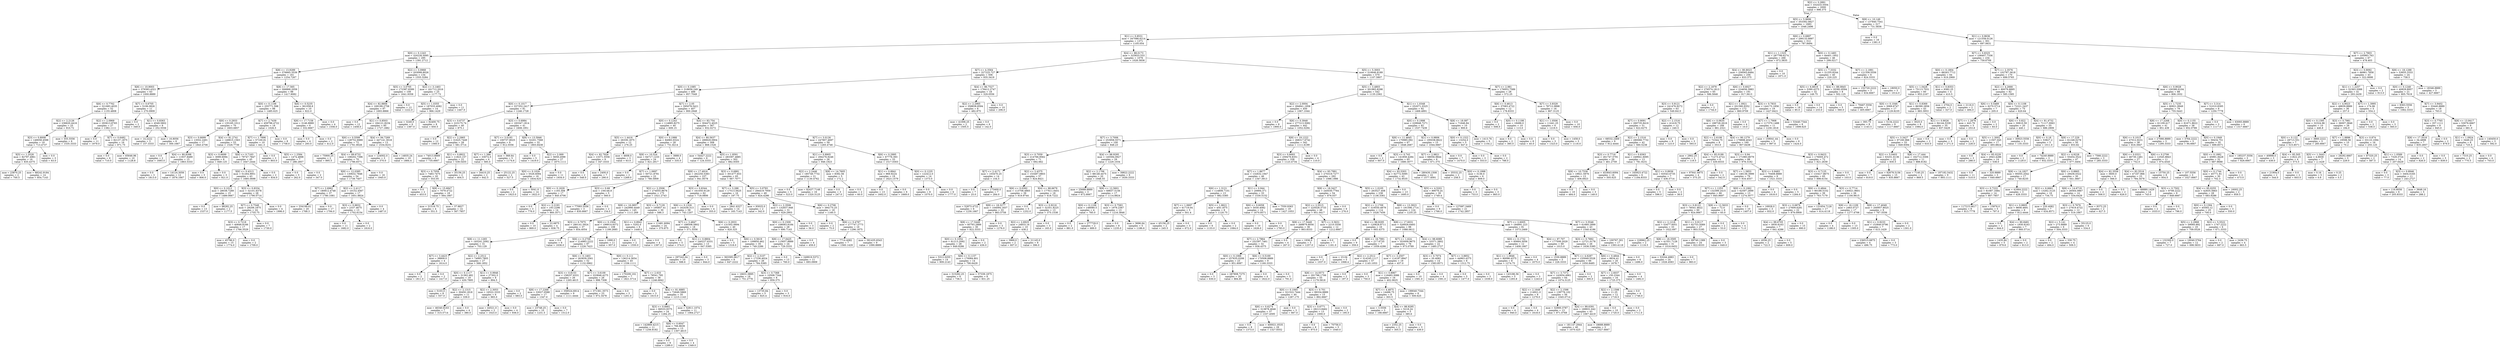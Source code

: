 digraph Tree {
node [shape=box] ;
0 [label="X[2] <= 3.2891\nmse = 332433.5504\nsamples = 2000\nvalue = 996.375"] ;
1 [label="X[5] <= 5.9696\nmse = 353392.0827\nsamples = 1683\nvalue = 1046.2496"] ;
0 -> 1 [labeldistance=2.5, labelangle=45, headlabel="True"] ;
2 [label="X[1] <= 0.8531\nmse = 347086.6214\nsamples = 1371\nvalue = 1105.054"] ;
1 -> 2 ;
3 [label="X[0] <= 0.1243\nmse = 320226.5095\nsamples = 295\nvalue = 1391.2712"] ;
2 -> 3 ;
4 [label="X[8] <= 13.9289\nmse = 376665.3539\nsamples = 161\nvalue = 1254.7267"] ;
3 -> 4 ;
5 [label="X[8] <= 10.9003\nmse = 379383.4321\nsamples = 63\nvalue = 1000.8889"] ;
4 -> 5 ;
6 [label="X[6] <= 0.7762\nmse = 321683.4035\nsamples = 52\nvalue = 1155.4808"] ;
5 -> 6 ;
7 [label="X[2] <= 2.2126\nmse = 236620.4416\nsamples = 25\nvalue = 910.72"] ;
6 -> 7 ;
8 [label="X[3] <= 0.8008\nmse = 149058.4598\nsamples = 19\nvalue = 713.4737"] ;
7 -> 8 ;
9 [label="X[5] <= 1.3528\nmse = 82797.4961\nsamples = 16\nvalue = 835.4375"] ;
8 -> 9 ;
10 [label="mse = 23870.25\nsamples = 2\nvalue = 700.5"] ;
9 -> 10 ;
11 [label="mse = 88242.9184\nsamples = 14\nvalue = 854.7143"] ;
9 -> 11 ;
12 [label="mse = 0.0\nsamples = 3\nvalue = 63.0"] ;
8 -> 12 ;
13 [label="mse = 555.5556\nsamples = 6\nvalue = 1535.3333"] ;
7 -> 13 ;
14 [label="X[2] <= 2.0969\nmse = 293613.8765\nsamples = 27\nvalue = 1382.1111"] ;
6 -> 14 ;
15 [label="mse = 0.0\nsamples = 11\nvalue = 1979.0"] ;
14 -> 15 ;
16 [label="X[7] <= 0.6482\nmse = 82137.1875\nsamples = 16\nvalue = 971.75"] ;
14 -> 16 ;
17 [label="mse = 0.0\nsamples = 6\nvalue = 710.0"] ;
16 -> 17 ;
18 [label="mse = 65646.96\nsamples = 10\nvalue = 1128.8"] ;
16 -> 18 ;
19 [label="X[7] <= 0.6705\nmse = 5106.0826\nsamples = 11\nvalue = 270.0909"] ;
5 -> 19 ;
20 [label="mse = 0.0\nsamples = 2\nvalue = 349.0"] ;
19 -> 20 ;
21 [label="X[1] <= 0.8363\nmse = 4549.5802\nsamples = 9\nvalue = 252.5556"] ;
19 -> 21 ;
22 [label="mse = 14.2222\nsamples = 3\nvalue = 157.3333"] ;
21 -> 22 ;
23 [label="mse = 16.8056\nsamples = 6\nvalue = 300.1667"] ;
21 -> 23 ;
24 [label="X[8] <= 17.565\nmse = 306868.2059\nsamples = 98\nvalue = 1417.9082"] ;
4 -> 24 ;
25 [label="X[0] <= 0.1106\nmse = 255771.598\nsamples = 88\nvalue = 1485.625"] ;
24 -> 25 ;
26 [label="X[6] <= 0.2933\nmse = 135165.1012\nsamples = 70\nvalue = 1603.6857"] ;
25 -> 26 ;
27 [label="X[3] <= 0.6699\nmse = 13552.2491\nsamples = 17\nvalue = 1843.4706"] ;
26 -> 27 ;
28 [label="mse = 0.0\nsamples = 2\nvalue = 1693.0"] ;
27 -> 28 ;
29 [label="X[4] <= 80.8398\nmse = 11937.8489\nsamples = 15\nvalue = 1863.5333"] ;
27 -> 29 ;
30 [label="mse = 0.0\nsamples = 3\nvalue = 1813.0"] ;
29 -> 30 ;
31 [label="mse = 14124.3056\nsamples = 12\nvalue = 1876.1667"] ;
29 -> 31 ;
32 [label="X[4] <= 81.2741\nmse = 149815.1563\nsamples = 53\nvalue = 1526.7736"] ;
26 -> 32 ;
33 [label="X[3] <= 0.6699\nmse = 3099.6094\nsamples = 8\nvalue = 849.125"] ;
32 -> 33 ;
34 [label="mse = 0.0\nsamples = 5\nvalue = 806.0"] ;
33 -> 34 ;
35 [label="mse = 0.0\nsamples = 3\nvalue = 921.0"] ;
33 -> 35 ;
36 [label="X[6] <= 0.7163\nmse = 79747.7847\nsamples = 45\nvalue = 1647.2444"] ;
32 -> 36 ;
37 [label="X[6] <= 0.4313\nmse = 51264.9951\nsamples = 43\nvalue = 1685.0698"] ;
36 -> 37 ;
38 [label="X[0] <= 0.1013\nmse = 28038.7289\nsamples = 15\nvalue = 1489.0667"] ;
37 -> 38 ;
39 [label="mse = 0.0\nsamples = 13\nvalue = 1537.0"] ;
38 -> 39 ;
40 [label="mse = 98282.25\nsamples = 2\nvalue = 1177.5"] ;
38 -> 40 ;
41 [label="X[3] <= 0.8334\nmse = 32101.6378\nsamples = 28\nvalue = 1790.0714"] ;
37 -> 41 ;
42 [label="X[7] <= 0.7548\nmse = 29206.1875\nsamples = 24\nvalue = 1755.75"] ;
41 -> 42 ;
43 [label="X[3] <= 0.7218\nmse = 40846.8166\nsamples = 17\nvalue = 1766.3529"] ;
42 -> 43 ;
44 [label="mse = 45796.0\nsamples = 15\nvalue = 1774.0"] ;
43 -> 44 ;
45 [label="mse = 0.0\nsamples = 2\nvalue = 1709.0"] ;
43 -> 45 ;
46 [label="mse = 0.0\nsamples = 7\nvalue = 1730.0"] ;
42 -> 46 ;
47 [label="mse = 0.0\nsamples = 4\nvalue = 1996.0"] ;
41 -> 47 ;
48 [label="mse = 0.0\nsamples = 2\nvalue = 834.0"] ;
36 -> 48 ;
49 [label="X[7] <= 2.7439\nmse = 459796.4722\nsamples = 18\nvalue = 1026.5"] ;
25 -> 49 ;
50 [label="X[7] <= 1.7896\nmse = 57100.81\nsamples = 10\nvalue = 441.3"] ;
49 -> 50 ;
51 [label="mse = 0.0\nsamples = 3\nvalue = 803.0"] ;
50 -> 51 ;
52 [label="X[5] <= 1.2584\nmse = 1474.4898\nsamples = 7\nvalue = 286.2857"] ;
50 -> 52 ;
53 [label="mse = 0.0\nsamples = 5\nvalue = 262.0"] ;
52 -> 53 ;
54 [label="mse = 0.0\nsamples = 2\nvalue = 347.0"] ;
52 -> 54 ;
55 [label="mse = 0.0\nsamples = 8\nvalue = 1758.0"] ;
49 -> 55 ;
56 [label="X[6] <= 0.5235\nmse = 361058.8\nsamples = 10\nvalue = 822.0"] ;
24 -> 56 ;
57 [label="X[8] <= 17.7158\nmse = 3146.8889\nsamples = 6\nvalue = 332.6667"] ;
56 -> 57 ;
58 [label="mse = 0.0\nsamples = 4\nvalue = 293.0"] ;
57 -> 58 ;
59 [label="mse = 0.0\nsamples = 2\nvalue = 412.0"] ;
57 -> 59 ;
60 [label="mse = 0.0\nsamples = 4\nvalue = 1556.0"] ;
56 -> 60 ;
61 [label="X[2] <= 3.0968\nmse = 203099.8026\nsamples = 134\nvalue = 1555.3284"] ;
3 -> 61 ;
62 [label="X[5] <= 3.0705\nmse = 172387.8399\nsamples = 109\nvalue = 1641.9358"] ;
61 -> 62 ;
63 [label="X[4] <= 82.8806\nmse = 169199.2758\nsamples = 97\nvalue = 1693.8866"] ;
62 -> 63 ;
64 [label="mse = 0.0\nsamples = 12\nvalue = 1458.0"] ;
63 -> 64 ;
65 [label="X[1] <= 0.8503\nmse = 184121.8234\nsamples = 85\nvalue = 1727.1882"] ;
63 -> 65 ;
66 [label="X[6] <= 0.5599\nmse = 128752.6989\nsamples = 72\nvalue = 1761.9028"] ;
65 -> 66 ;
67 [label="mse = 75900.25\nsamples = 2\nvalue = 895.5"] ;
66 -> 67 ;
68 [label="X[4] <= 89.6732\nmse = 108202.7396\nsamples = 70\nvalue = 1786.6571"] ;
66 -> 68 ;
69 [label="X[8] <= 12.0385\nmse = 130632.7846\nsamples = 54\nvalue = 1739.7407"] ;
68 -> 69 ;
70 [label="X[7] <= 2.6962\nmse = 180812.4748\nsamples = 37\nvalue = 1780.1081"] ;
69 -> 70 ;
71 [label="mse = 334199.61\nsamples = 20\nvalue = 1768.3"] ;
70 -> 71 ;
72 [label="mse = 0.0\nsamples = 17\nvalue = 1794.0"] ;
70 -> 72 ;
73 [label="X[2] <= 2.4117\nmse = 10152.4567\nsamples = 17\nvalue = 1651.8824"] ;
69 -> 73 ;
74 [label="X[3] <= 0.8832\nmse = 2337.4675\nsamples = 13\nvalue = 1702.6154"] ;
73 -> 74 ;
75 [label="mse = 0.0\nsamples = 11\nvalue = 1682.0"] ;
74 -> 75 ;
76 [label="mse = 0.0\nsamples = 2\nvalue = 1816.0"] ;
74 -> 76 ;
77 [label="mse = 0.0\nsamples = 4\nvalue = 1487.0"] ;
73 -> 77 ;
78 [label="mse = 0.0\nsamples = 16\nvalue = 1945.0"] ;
68 -> 78 ;
79 [label="X[4] <= 94.7269\nmse = 447141.3018\nsamples = 13\nvalue = 1534.9231"] ;
65 -> 79 ;
80 [label="mse = 124002.0\nsamples = 3\nvalue = 370.0"] ;
79 -> 80 ;
81 [label="mse = 14835.24\nsamples = 10\nvalue = 1884.4"] ;
79 -> 81 ;
82 [label="mse = 0.0\nsamples = 12\nvalue = 1222.0"] ;
62 -> 82 ;
83 [label="X[2] <= 3.1463\nmse = 161712.2016\nsamples = 25\nvalue = 1177.72"] ;
61 -> 83 ;
84 [label="X[5] <= 1.0355\nmse = 187033.4082\nsamples = 14\nvalue = 966.1429"] ;
83 -> 84 ;
85 [label="mse = 3249.0\nsamples = 6\nvalue = 1387.0"] ;
84 -> 85 ;
86 [label="mse = 92400.75\nsamples = 8\nvalue = 650.5"] ;
84 -> 86 ;
87 [label="mse = 0.0\nsamples = 11\nvalue = 1447.0"] ;
83 -> 87 ;
88 [label="X[4] <= 88.0173\nmse = 325833.533\nsamples = 1076\nvalue = 1026.5836"] ;
2 -> 88 ;
89 [label="X[7] <= 4.3564\nmse = 327225.727\nsamples = 506\nvalue = 935.3419"] ;
88 -> 89 ;
90 [label="X[0] <= 0.1085\nmse = 318656.249\nsamples = 488\nvalue = 957.7049"] ;
89 -> 90 ;
91 [label="X[0] <= 0.1017\nmse = 337352.2417\nsamples = 81\nvalue = 1246.1728"] ;
90 -> 91 ;
92 [label="X[3] <= 0.6737\nmse = 223175.74\nsamples = 40\nvalue = 875.1"] ;
91 -> 92 ;
93 [label="mse = 0.0\nsamples = 12\nvalue = 1560.0"] ;
92 -> 93 ;
94 [label="X[2] <= 2.2965\nmse = 31625.7449\nsamples = 28\nvalue = 581.5714"] ;
92 -> 94 ;
95 [label="mse = 74013.8889\nsamples = 6\nvalue = 735.6667"] ;
94 -> 95 ;
96 [label="X[1] <= 0.8922\nmse = 11823.157\nsamples = 22\nvalue = 539.5455"] ;
94 -> 96 ;
97 [label="X[3] <= 0.7059\nmse = 7483.7475\nsamples = 20\nvalue = 553.05"] ;
96 -> 97 ;
98 [label="mse = 0.0\nsamples = 2\nvalue = 453.0"] ;
97 -> 98 ;
99 [label="X[8] <= 15.6847\nmse = 7079.4722\nsamples = 18\nvalue = 564.1667"] ;
97 -> 99 ;
100 [label="mse = 31518.75\nsamples = 4\nvalue = 551.5"] ;
99 -> 100 ;
101 [label="mse = 37.8827\nsamples = 14\nvalue = 567.7857"] ;
99 -> 101 ;
102 [label="mse = 35156.25\nsamples = 2\nvalue = 404.5"] ;
96 -> 102 ;
103 [label="X[3] <= 0.6984\nmse = 183347.1814\nsamples = 41\nvalue = 1608.1951"] ;
91 -> 103 ;
104 [label="X[7] <= 3.0193\nmse = 100737.8025\nsamples = 9\nvalue = 912.5556"] ;
103 -> 104 ;
105 [label="X[7] <= 1.388\nmse = 33072.5\nsamples = 4\nvalue = 585.0"] ;
104 -> 105 ;
106 [label="mse = 34410.25\nsamples = 2\nvalue = 642.5"] ;
105 -> 106 ;
107 [label="mse = 25122.25\nsamples = 2\nvalue = 527.5"] ;
105 -> 107 ;
108 [label="mse = 368.64\nsamples = 5\nvalue = 1174.6"] ;
104 -> 108 ;
109 [label="X[8] <= 13.5946\nmse = 32201.7568\nsamples = 32\nvalue = 1803.8438"] ;
103 -> 109 ;
110 [label="mse = 0.0\nsamples = 5\nvalue = 1419.0"] ;
109 -> 110 ;
111 [label="X[2] <= 2.069\nmse = 5659.2099\nsamples = 27\nvalue = 1875.1111"] ;
109 -> 111 ;
112 [label="X[0] <= 0.1026\nmse = 5526.6094\nsamples = 16\nvalue = 1834.625"] ;
111 -> 112 ;
113 [label="mse = 0.0\nsamples = 2\nvalue = 1923.0"] ;
112 -> 113 ;
114 [label="mse = 5041.0\nsamples = 14\nvalue = 1822.0"] ;
112 -> 114 ;
115 [label="mse = 0.0\nsamples = 11\nvalue = 1934.0"] ;
111 -> 115 ;
116 [label="X[7] <= 2.05\nmse = 295078.5421\nsamples = 407\nvalue = 900.2948"] ;
90 -> 116 ;
117 [label="X[0] <= 0.1243\nmse = 114885.8275\nsamples = 40\nvalue = 609.15"] ;
116 -> 117 ;
118 [label="X[5] <= 1.4416\nmse = 26339.1875\nsamples = 12\nvalue = 276.25"] ;
117 -> 118 ;
119 [label="X[4] <= 82.7926\nmse = 13371.5556\nsamples = 9\nvalue = 347.3333"] ;
118 -> 119 ;
120 [label="mse = 0.0\nsamples = 2\nvalue = 548.0"] ;
119 -> 120 ;
121 [label="mse = 2400.0\nsamples = 7\nvalue = 290.0"] ;
119 -> 121 ;
122 [label="mse = 4608.0\nsamples = 3\nvalue = 63.0"] ;
118 -> 122 ;
123 [label="X[0] <= 0.1988\nmse = 84983.9324\nsamples = 28\nvalue = 751.8214"] ;
117 -> 123 ;
124 [label="X[8] <= 10.524\nmse = 64717.1233\nsamples = 24\nvalue = 821.2917"] ;
123 -> 124 ;
125 [label="mse = 0.0\nsamples = 2\nvalue = 1269.0"] ;
124 -> 125 ;
126 [label="X[7] <= 1.0697\nmse = 50721.8781\nsamples = 22\nvalue = 780.5909"] ;
124 -> 126 ;
127 [label="X[0] <= 0.1629\nmse = 1193.308\nsamples = 17\nvalue = 845.4706"] ;
126 -> 127 ;
128 [label="mse = 0.0\nsamples = 3\nvalue = 776.0"] ;
127 -> 128 ;
129 [label="X[2] <= 2.2193\nmse = 193.2296\nsamples = 14\nvalue = 860.3571"] ;
127 -> 129 ;
130 [label="mse = 0.0\nsamples = 10\nvalue = 869.0"] ;
129 -> 130 ;
131 [label="mse = 22.6875\nsamples = 4\nvalue = 838.75"] ;
129 -> 131 ;
132 [label="X[3] <= 0.68\nmse = 156146.8\nsamples = 5\nvalue = 560.0"] ;
126 -> 132 ;
133 [label="mse = 77093.5556\nsamples = 3\nvalue = 830.6667"] ;
132 -> 133 ;
134 [label="mse = 0.0\nsamples = 2\nvalue = 154.0"] ;
132 -> 134 ;
135 [label="mse = 3888.0\nsamples = 4\nvalue = 335.0"] ;
123 -> 135 ;
136 [label="X[4] <= 83.754\nmse = 304472.4025\nsamples = 367\nvalue = 932.0272"] ;
116 -> 136 ;
137 [label="X[4] <= 80.5637\nmse = 289929.0904\nsamples = 308\nvalue = 868.1526"] ;
136 -> 137 ;
138 [label="mse = 54427.2222\nsamples = 6\nvalue = 124.3333"] ;
137 -> 138 ;
139 [label="X[5] <= 1.9591\nmse = 283397.4885\nsamples = 302\nvalue = 882.9305"] ;
137 -> 139 ;
140 [label="X[8] <= 17.4916\nmse = 262250.5383\nsamples = 237\nvalue = 941.9578"] ;
139 -> 140 ;
141 [label="X[2] <= 2.3506\nmse = 274055.8676\nsamples = 175\nvalue = 1021.2743"] ;
140 -> 141 ;
142 [label="X[8] <= 16.0857\nmse = 242990.4449\nsamples = 145\nvalue = 1111.269"] ;
141 -> 142 ;
143 [label="X[3] <= 0.7975\nmse = 280141.5924\nsamples = 37\nvalue = 854.4054"] ;
142 -> 143 ;
144 [label="X[8] <= 11.1265\nmse = 193241.2092\nsamples = 31\nvalue = 703.129"] ;
143 -> 144 ;
145 [label="X[7] <= 3.4423\nmse = 38809.0\nsamples = 4\nvalue = 1614.0"] ;
144 -> 145 ;
146 [label="mse = 0.0\nsamples = 2\nvalue = 1811.0"] ;
145 -> 146 ;
147 [label="mse = 0.0\nsamples = 2\nvalue = 1417.0"] ;
145 -> 147 ;
148 [label="X[2] <= 2.2512\nmse = 74993.7805\nsamples = 27\nvalue = 568.1852"] ;
144 -> 148 ;
149 [label="X[0] <= 0.1117\nmse = 31362.482\nsamples = 19\nvalue = 430.7895"] ;
148 -> 149 ;
150 [label="mse = 5103.0\nsamples = 8\nvalue = 557.0"] ;
149 -> 150 ;
151 [label="X[2] <= 2.1315\nmse = 30450.1818\nsamples = 11\nvalue = 339.0"] ;
149 -> 151 ;
152 [label="mse = 46340.8163\nsamples = 7\nvalue = 315.5714"] ;
151 -> 152 ;
153 [label="mse = 0.0\nsamples = 4\nvalue = 380.0"] ;
151 -> 153 ;
154 [label="X[1] <= 0.9946\nmse = 27302.5\nsamples = 8\nvalue = 894.5"] ;
148 -> 154 ;
155 [label="X[2] <= 2.3053\nmse = 16522.3333\nsamples = 6\nvalue = 965.0"] ;
154 -> 155 ;
156 [label="mse = 44521.0\nsamples = 2\nvalue = 1023.0"] ;
155 -> 156 ;
157 [label="mse = 0.0\nsamples = 4\nvalue = 936.0"] ;
155 -> 157 ;
158 [label="mse = 0.0\nsamples = 2\nvalue = 683.0"] ;
154 -> 158 ;
159 [label="mse = 0.0\nsamples = 6\nvalue = 1636.0"] ;
143 -> 159 ;
160 [label="X[0] <= 0.1504\nmse = 199914.9372\nsamples = 108\nvalue = 1199.2685"] ;
142 -> 160 ;
161 [label="X[6] <= 0.2706\nmse = 214983.2222\nsamples = 97\nvalue = 1226.7423"] ;
160 -> 161 ;
162 [label="X[6] <= 0.1463\nmse = 263839.3561\nsamples = 52\nvalue = 1132.0962"] ;
161 -> 162 ;
163 [label="X[3] <= 0.8153\nmse = 158257.6331\nsamples = 26\nvalue = 1265.4615"] ;
162 -> 163 ;
164 [label="X[8] <= 17.2268\nmse = 33027.0588\nsamples = 17\nvalue = 1347.0"] ;
163 -> 164 ;
165 [label="mse = 23748.25\nsamples = 10\nvalue = 1231.5"] ;
164 -> 165 ;
166 [label="mse = 0.0\nsamples = 7\nvalue = 1512.0"] ;
164 -> 166 ;
167 [label="mse = 358524.6914\nsamples = 9\nvalue = 1111.4444"] ;
163 -> 167 ;
168 [label="X[7] <= 3.6109\nmse = 333848.4275\nsamples = 26\nvalue = 998.7308"] ;
162 -> 168 ;
169 [label="mse = 371361.3573\nsamples = 23\nvalue = 972.3478"] ;
168 -> 169 ;
170 [label="mse = 0.0\nsamples = 3\nvalue = 1201.0"] ;
168 -> 170 ;
171 [label="X[0] <= 0.111\nmse = 136214.3654\nsamples = 45\nvalue = 1336.1111"] ;
161 -> 171 ;
172 [label="mse = 170209.102\nsamples = 7\nvalue = 1821.5714"] ;
171 -> 172 ;
173 [label="X[7] <= 2.633\nmse = 78541.795\nsamples = 38\nvalue = 1246.6842"] ;
171 -> 173 ;
174 [label="mse = 0.0\nsamples = 3\nvalue = 1615.0"] ;
173 -> 174 ;
175 [label="X[4] <= 81.6885\nmse = 72649.5869\nsamples = 35\nvalue = 1215.1143"] ;
173 -> 175 ;
176 [label="X[3] <= 0.6661\nmse = 66533.9375\nsamples = 24\nvalue = 1284.25"] ;
175 -> 176 ;
177 [label="mse = 142869.4215\nsamples = 11\nvalue = 1256.8182"] ;
176 -> 177 ;
178 [label="X[6] <= 0.6047\nmse = 766.8639\nsamples = 13\nvalue = 1307.4615"] ;
176 -> 178 ;
179 [label="mse = 0.0\nsamples = 9\nvalue = 1289.0"] ;
178 -> 179 ;
180 [label="mse = 0.0\nsamples = 4\nvalue = 1349.0"] ;
178 -> 180 ;
181 [label="mse = 52811.1074\nsamples = 11\nvalue = 1064.2727"] ;
175 -> 181 ;
182 [label="mse = 1690.0\nsamples = 11\nvalue = 957.0"] ;
160 -> 182 ;
183 [label="X[3] <= 0.7129\nmse = 195857.41\nsamples = 30\nvalue = 586.3"] ;
141 -> 183 ;
184 [label="X[1] <= 0.8941\nmse = 5202.0\nsamples = 6\nvalue = 1448.0"] ;
183 -> 184 ;
185 [label="mse = 0.0\nsamples = 2\nvalue = 1550.0"] ;
184 -> 185 ;
186 [label="mse = 0.0\nsamples = 4\nvalue = 1397.0"] ;
184 -> 186 ;
187 [label="mse = 11481.6094\nsamples = 24\nvalue = 370.875"] ;
183 -> 187 ;
188 [label="X[3] <= 0.8344\nmse = 161050.9129\nsamples = 62\nvalue = 718.0806"] ;
140 -> 188 ;
189 [label="X[6] <= 0.1326\nmse = 162439.313\nsamples = 58\nvalue = 743.1207"] ;
188 -> 189 ;
190 [label="X[7] <= 3.4847\nmse = 188508.5802\nsamples = 18\nvalue = 571.5556"] ;
189 -> 190 ;
191 [label="mse = 0.0\nsamples = 5\nvalue = 374.0"] ;
190 -> 191 ;
192 [label="X[1] <= 0.8804\nmse = 240227.6331\nsamples = 13\nvalue = 647.5385"] ;
190 -> 192 ;
193 [label="mse = 297243.04\nsamples = 10\nvalue = 588.6"] ;
192 -> 193 ;
194 [label="mse = 0.0\nsamples = 3\nvalue = 844.0"] ;
192 -> 194 ;
195 [label="X[6] <= 0.2933\nmse = 131502.0694\nsamples = 40\nvalue = 820.325"] ;
189 -> 195 ;
196 [label="mse = 0.0\nsamples = 5\nvalue = 1318.0"] ;
195 -> 196 ;
197 [label="X[6] <= 0.5619\nmse = 109850.462\nsamples = 35\nvalue = 749.2286"] ;
195 -> 197 ;
198 [label="mse = 363395.0617\nsamples = 9\nvalue = 647.2222"] ;
197 -> 198 ;
199 [label="X[2] <= 2.3107\nmse = 17236.4024\nsamples = 26\nvalue = 784.5385"] ;
197 -> 199 ;
200 [label="mse = 16631.0895\nsamples = 18\nvalue = 751.2778"] ;
199 -> 200 ;
201 [label="X[3] <= 0.7368\nmse = 10508.7344\nsamples = 8\nvalue = 859.375"] ;
199 -> 201 ;
202 [label="mse = 13735.84\nsamples = 5\nvalue = 825.4"] ;
201 -> 202 ;
203 [label="mse = 0.0\nsamples = 3\nvalue = 916.0"] ;
201 -> 203 ;
204 [label="mse = 0.0\nsamples = 4\nvalue = 355.0"] ;
188 -> 204 ;
205 [label="X[3] <= 0.6881\nmse = 301477.653\nsamples = 65\nvalue = 667.7077"] ;
139 -> 205 ;
206 [label="X[7] <= 3.288\nmse = 17513.5625\nsamples = 16\nvalue = 187.75"] ;
205 -> 206 ;
207 [label="mse = 2841.6327\nsamples = 14\nvalue = 165.7143"] ;
206 -> 207 ;
208 [label="mse = 93025.0\nsamples = 2\nvalue = 342.0"] ;
206 -> 208 ;
209 [label="X[5] <= 3.0793\nmse = 294419.7959\nsamples = 49\nvalue = 824.4286"] ;
205 -> 209 ;
210 [label="X[2] <= 2.3506\nmse = 132837.948\nsamples = 31\nvalue = 629.2903"] ;
209 -> 210 ;
211 [label="X[0] <= 0.1509\nmse = 108083.9184\nsamples = 28\nvalue = 690.7143"] ;
210 -> 211 ;
212 [label="X[8] <= 17.6425\nmse = 115657.8889\nsamples = 24\nvalue = 729.3333"] ;
211 -> 212 ;
213 [label="mse = 0.0\nsamples = 13\nvalue = 760.0"] ;
212 -> 213 ;
214 [label="mse = 249919.5372\nsamples = 11\nvalue = 693.0909"] ;
212 -> 214 ;
215 [label="mse = 0.0\nsamples = 4\nvalue = 459.0"] ;
211 -> 215 ;
216 [label="mse = 0.0\nsamples = 3\nvalue = 56.0"] ;
210 -> 216 ;
217 [label="X[6] <= 0.2706\nmse = 394175.25\nsamples = 18\nvalue = 1160.5"] ;
209 -> 217 ;
218 [label="mse = 0.0\nsamples = 2\nvalue = 75.0"] ;
217 -> 218 ;
219 [label="X[6] <= 0.4787\nmse = 277747.2773\nsamples = 16\nvalue = 1296.1875"] ;
217 -> 219 ;
220 [label="mse = 7714.4082\nsamples = 7\nvalue = 1560.1429"] ;
219 -> 220 ;
221 [label="mse = 391435.6543\nsamples = 9\nvalue = 1090.8889"] ;
219 -> 221 ;
222 [label="X[7] <= 3.0126\nmse = 247907.4697\nsamples = 59\nvalue = 1265.4746"] ;
136 -> 222 ;
223 [label="X[1] <= 0.8905\nmse = 294276.9246\nsamples = 26\nvalue = 946.1923"] ;
222 -> 223 ;
224 [label="X[2] <= 2.2446\nmse = 185749.7732\nsamples = 21\nvalue = 1130.4762"] ;
223 -> 224 ;
225 [label="mse = 0.0\nsamples = 5\nvalue = 523.0"] ;
224 -> 225 ;
226 [label="mse = 92437.7148\nsamples = 16\nvalue = 1320.3125"] ;
224 -> 226 ;
227 [label="X[8] <= 14.7605\nmse = 8392.56\nsamples = 5\nvalue = 172.2"] ;
223 -> 227 ;
228 [label="mse = 0.0\nsamples = 3\nvalue = 247.0"] ;
227 -> 228 ;
229 [label="mse = 0.0\nsamples = 2\nvalue = 60.0"] ;
227 -> 229 ;
230 [label="X[6] <= 0.2995\nmse = 67776.393\nsamples = 33\nvalue = 1517.0303"] ;
222 -> 230 ;
231 [label="X[1] <= 0.8941\nmse = 969.9224\nsamples = 19\nvalue = 1623.1579"] ;
230 -> 231 ;
232 [label="mse = 0.0\nsamples = 13\nvalue = 1602.0"] ;
231 -> 232 ;
233 [label="mse = 0.0\nsamples = 6\nvalue = 1669.0"] ;
231 -> 233 ;
234 [label="X[0] <= 0.1235\nmse = 122412.0\nsamples = 14\nvalue = 1373.0"] ;
230 -> 234 ;
235 [label="mse = 0.0\nsamples = 8\nvalue = 1070.0"] ;
234 -> 235 ;
236 [label="mse = 0.0\nsamples = 6\nvalue = 1777.0"] ;
234 -> 236 ;
237 [label="X[4] <= 86.7527\nmse = 178412.2747\nsamples = 18\nvalue = 329.0556"] ;
89 -> 237 ;
238 [label="X[2] <= 2.2965\nmse = 358838.8594\nsamples = 8\nvalue = 482.875"] ;
237 -> 238 ;
239 [label="mse = 41006.25\nsamples = 2\nvalue = 1505.5"] ;
238 -> 239 ;
240 [label="mse = 0.0\nsamples = 6\nvalue = 142.0"] ;
238 -> 240 ;
241 [label="mse = 0.0\nsamples = 10\nvalue = 206.0"] ;
237 -> 241 ;
242 [label="X[5] <= 5.3003\nmse = 310646.8189\nsamples = 570\nvalue = 1107.5807"] ;
88 -> 242 ;
243 [label="X[5] <= 3.4803\nmse = 301983.8298\nsamples = 542\nvalue = 1135.2362"] ;
242 -> 243 ;
244 [label="X[2] <= 2.0004\nmse = 284841.1958\nsamples = 450\nvalue = 1067.1044"] ;
243 -> 244 ;
245 [label="mse = 0.0\nsamples = 8\nvalue = 1900.0"] ;
244 -> 245 ;
246 [label="X[6] <= 0.3948\nmse = 277213.5082\nsamples = 442\nvalue = 1052.0294"] ;
244 -> 246 ;
247 [label="X[7] <= 3.7006\nmse = 253958.5571\nsamples = 100\nvalue = 848.23"] ;
246 -> 247 ;
248 [label="X[3] <= 0.7059\nmse = 214766.9562\nsamples = 71\nvalue = 692.662"] ;
247 -> 248 ;
249 [label="X[7] <= 2.4171\nmse = 103470.25\nsamples = 14\nvalue = 154.5"] ;
248 -> 249 ;
250 [label="mse = 0.0\nsamples = 7\nvalue = 25.0"] ;
249 -> 250 ;
251 [label="mse = 173400.0\nsamples = 7\nvalue = 284.0"] ;
249 -> 251 ;
252 [label="X[2] <= 2.4375\nmse = 153497.0803\nsamples = 57\nvalue = 824.8421"] ;
248 -> 252 ;
253 [label="X[6] <= 0.0392\nmse = 113708.4865\nsamples = 39\nvalue = 919.9744"] ;
252 -> 253 ;
254 [label="mse = 52873.4722\nsamples = 6\nvalue = 1230.1667"] ;
253 -> 254 ;
255 [label="X[8] <= 18.3277\nmse = 104094.1837\nsamples = 33\nvalue = 863.5758"] ;
253 -> 255 ;
256 [label="X[8] <= 17.5449\nmse = 95793.2889\nsamples = 30\nvalue = 822.3333"] ;
255 -> 256 ;
257 [label="X[0] <= 0.1054\nmse = 91213.2092\nsamples = 28\nvalue = 849.9286"] ;
256 -> 257 ;
258 [label="mse = 5312.0255\nsamples = 14\nvalue = 909.2143"] ;
257 -> 258 ;
259 [label="X[6] <= 0.1157\nmse = 170084.801\nsamples = 14\nvalue = 790.6429"] ;
257 -> 259 ;
260 [label="mse = 315282.25\nsamples = 6\nvalue = 736.5"] ;
259 -> 260 ;
261 [label="mse = 57339.1875\nsamples = 8\nvalue = 831.25"] ;
259 -> 261 ;
262 [label="mse = 0.0\nsamples = 2\nvalue = 436.0"] ;
256 -> 262 ;
263 [label="mse = 0.0\nsamples = 3\nvalue = 1276.0"] ;
255 -> 263 ;
264 [label="X[4] <= 88.6679\nmse = 177611.6451\nsamples = 18\nvalue = 618.7222"] ;
252 -> 264 ;
265 [label="mse = 0.0\nsamples = 5\nvalue = 1252.0"] ;
264 -> 265 ;
266 [label="X[3] <= 0.9216\nmse = 32351.8225\nsamples = 13\nvalue = 375.1538"] ;
264 -> 266 ;
267 [label="X[2] <= 2.6925\nmse = 24833.16\nsamples = 10\nvalue = 438.2"] ;
266 -> 267 ;
268 [label="mse = 3969.0\nsamples = 2\nvalue = 607.0"] ;
267 -> 268 ;
269 [label="mse = 21145.0\nsamples = 8\nvalue = 396.0"] ;
267 -> 269 ;
270 [label="mse = 0.0\nsamples = 3\nvalue = 165.0"] ;
266 -> 270 ;
271 [label="X[4] <= 98.9295\nmse = 145594.0927\nsamples = 29\nvalue = 1229.1034"] ;
247 -> 271 ;
272 [label="X[2] <= 2.1706\nmse = 88148.4475\nsamples = 20\nvalue = 1048.55"] ;
271 -> 272 ;
273 [label="mse = 25688.8889\nsamples = 3\nvalue = 672.6667"] ;
272 -> 273 ;
274 [label="X[8] <= 12.5601\nmse = 69837.5156\nsamples = 17\nvalue = 1114.8824"] ;
272 -> 274 ;
275 [label="X[0] <= 0.1106\nmse = 148080.5\nsamples = 4\nvalue = 785.0"] ;
274 -> 275 ;
276 [label="mse = 0.0\nsamples = 2\nvalue = 881.0"] ;
275 -> 276 ;
277 [label="mse = 277729.0\nsamples = 2\nvalue = 689.0"] ;
275 -> 277 ;
278 [label="X[3] <= 0.7583\nmse = 1976.2367\nsamples = 13\nvalue = 1216.3846"] ;
274 -> 278 ;
279 [label="mse = 0.0\nsamples = 8\nvalue = 1235.0"] ;
278 -> 279 ;
280 [label="mse = 3696.64\nsamples = 5\nvalue = 1186.6"] ;
278 -> 280 ;
281 [label="mse = 39822.2222\nsamples = 9\nvalue = 1630.3333"] ;
271 -> 281 ;
282 [label="X[8] <= 19.1222\nmse = 268317.6742\nsamples = 342\nvalue = 1111.6199"] ;
246 -> 282 ;
283 [label="X[3] <= 0.6693\nmse = 259479.8351\nsamples = 338\nvalue = 1123.4734"] ;
282 -> 283 ;
284 [label="X[7] <= 1.8677\nmse = 132632.1947\nsamples = 46\nvalue = 1347.3913"] ;
283 -> 284 ;
285 [label="X[6] <= 1.3121\nmse = 114806.7101\nsamples = 13\nvalue = 882.5385"] ;
284 -> 285 ;
286 [label="X[7] <= 1.0697\nmse = 61719.04\nsamples = 5\nvalue = 501.4"] ;
285 -> 286 ;
287 [label="mse = 45156.25\nsamples = 2\nvalue = 245.5"] ;
286 -> 287 ;
288 [label="mse = 0.0\nsamples = 3\nvalue = 672.0"] ;
286 -> 288 ;
289 [label="X[5] <= 1.8621\nmse = 450.1875\nsamples = 8\nvalue = 1120.75"] ;
285 -> 289 ;
290 [label="mse = 0.0\nsamples = 6\nvalue = 1133.0"] ;
289 -> 290 ;
291 [label="mse = 0.0\nsamples = 2\nvalue = 1084.0"] ;
289 -> 291 ;
292 [label="X[1] <= 0.944\nmse = 20994.371\nsamples = 33\nvalue = 1530.5152"] ;
284 -> 292 ;
293 [label="X[6] <= 0.6058\nmse = 5030.4082\nsamples = 14\nvalue = 1670.8571"] ;
292 -> 293 ;
294 [label="mse = 0.0\nsamples = 10\nvalue = 1626.0"] ;
293 -> 294 ;
295 [label="mse = 0.0\nsamples = 4\nvalue = 1783.0"] ;
293 -> 295 ;
296 [label="mse = 7550.9363\nsamples = 19\nvalue = 1427.1053"] ;
292 -> 296 ;
297 [label="X[4] <= 93.7991\nmse = 270319.7277\nsamples = 292\nvalue = 1088.1986"] ;
283 -> 297 ;
298 [label="X[8] <= 18.3427\nmse = 245030.7764\nsamples = 54\nvalue = 876.037"] ;
297 -> 298 ;
299 [label="X[2] <= 2.5515\nmse = 225028.3733\nsamples = 48\nvalue = 951.0417"] ;
298 -> 299 ;
300 [label="X[8] <= 17.5449\nmse = 268879.8056\nsamples = 36\nvalue = 863.8333"] ;
299 -> 300 ;
301 [label="X[7] <= 2.7864\nmse = 252397.7461\nsamples = 32\nvalue = 938.4375"] ;
300 -> 301 ;
302 [label="X[0] <= 0.1066\nmse = 257635.0208\nsamples = 23\nvalue = 851.6087"] ;
301 -> 302 ;
303 [label="mse = 0.0\nsamples = 3\nvalue = 630.0"] ;
302 -> 303 ;
304 [label="mse = 287808.7275\nsamples = 20\nvalue = 884.85"] ;
302 -> 304 ;
305 [label="X[6] <= 0.5169\nmse = 170508.8889\nsamples = 9\nvalue = 1160.3333"] ;
301 -> 305 ;
306 [label="mse = 0.0\nsamples = 4\nvalue = 1622.0"] ;
305 -> 306 ;
307 [label="mse = 0.0\nsamples = 5\nvalue = 791.0"] ;
305 -> 307 ;
308 [label="mse = 0.0\nsamples = 4\nvalue = 267.0"] ;
300 -> 308 ;
309 [label="X[7] <= 0.5631\nmse = 2210.5556\nsamples = 12\nvalue = 1212.6667"] ;
299 -> 309 ;
310 [label="mse = 1936.0\nsamples = 5\nvalue = 1257.0"] ;
309 -> 310 ;
311 [label="mse = 0.0\nsamples = 7\nvalue = 1181.0"] ;
309 -> 311 ;
312 [label="mse = 0.0\nsamples = 6\nvalue = 276.0"] ;
298 -> 312 ;
313 [label="X[5] <= 1.0105\nmse = 263527.408\nsamples = 238\nvalue = 1136.3361"] ;
297 -> 313 ;
314 [label="X[2] <= 2.1709\nmse = 319550.4879\nsamples = 114\nvalue = 1028.7456"] ;
313 -> 314 ;
315 [label="X[4] <= 98.9295\nmse = 120828.8711\nsamples = 16\nvalue = 665.4375"] ;
314 -> 315 ;
316 [label="mse = 0.0\nsamples = 9\nvalue = 359.0"] ;
315 -> 316 ;
317 [label="X[8] <= 16.7991\nmse = 217.6735\nsamples = 7\nvalue = 1059.4286"] ;
315 -> 317 ;
318 [label="mse = 0.0\nsamples = 2\nvalue = 1037.0"] ;
317 -> 318 ;
319 [label="mse = 23.04\nsamples = 5\nvalue = 1068.4"] ;
317 -> 319 ;
320 [label="X[8] <= 17.6031\nmse = 326926.6493\nsamples = 98\nvalue = 1088.0612"] ;
314 -> 320 ;
321 [label="X[7] <= 1.624\nmse = 353009.9675\nsamples = 76\nvalue = 973.0789"] ;
320 -> 321 ;
322 [label="X[2] <= 2.2512\nmse = 314245.1117\nsamples = 57\nvalue = 1145.1053"] ;
321 -> 322 ;
323 [label="X[8] <= 14.0573\nmse = 291796.1706\nsamples = 55\nvalue = 1179.5818"] ;
322 -> 323 ;
324 [label="X[0] <= 0.1065\nmse = 321522.7444\nsamples = 40\nvalue = 1287.175"] ;
323 -> 324 ;
325 [label="X[6] <= 0.6274\nmse = 313878.4646\nsamples = 37\nvalue = 1337.4595"] ;
324 -> 325 ;
326 [label="mse = 0.0\nsamples = 8\nvalue = 1373.0"] ;
325 -> 326 ;
327 [label="mse = 400021.0535\nsamples = 29\nvalue = 1327.6552"] ;
325 -> 327 ;
328 [label="mse = 0.0\nsamples = 3\nvalue = 667.0"] ;
324 -> 328 ;
329 [label="X[3] <= 0.701\nmse = 99334.8889\nsamples = 15\nvalue = 892.6667"] ;
323 -> 329 ;
330 [label="X[3] <= 0.6771\nmse = 28213.8462\nsamples = 13\nvalue = 1000.0"] ;
329 -> 330 ;
331 [label="mse = 0.0\nsamples = 8\nvalue = 975.0"] ;
330 -> 331 ;
332 [label="mse = 70756.0\nsamples = 5\nvalue = 1040.0"] ;
330 -> 332 ;
333 [label="mse = 0.0\nsamples = 2\nvalue = 195.0"] ;
329 -> 333 ;
334 [label="mse = 0.0\nsamples = 2\nvalue = 197.0"] ;
322 -> 334 ;
335 [label="X[7] <= 3.2507\nmse = 114187.8947\nsamples = 19\nvalue = 457.0"] ;
321 -> 335 ;
336 [label="mse = 0.0\nsamples = 3\nvalue = 750.0"] ;
335 -> 336 ;
337 [label="X[1] <= 0.8967\nmse = 116483.3086\nsamples = 16\nvalue = 402.0625"] ;
335 -> 337 ;
338 [label="X[7] <= 4.4875\nmse = 14496.75\nsamples = 8\nvalue = 303.5"] ;
337 -> 338 ;
339 [label="mse = 3.5556\nsamples = 3\nvalue = 166.6667"] ;
338 -> 339 ;
340 [label="X[4] <= 98.9295\nmse = 5218.24\nsamples = 5\nvalue = 385.6"] ;
338 -> 340 ;
341 [label="mse = 2352.25\nsamples = 2\nvalue = 305.5"] ;
340 -> 341 ;
342 [label="mse = 0.0\nsamples = 3\nvalue = 439.0"] ;
340 -> 342 ;
343 [label="mse = 199040.7344\nsamples = 8\nvalue = 500.625"] ;
337 -> 343 ;
344 [label="X[4] <= 98.6089\nmse = 33371.3802\nsamples = 22\nvalue = 1485.2727"] ;
320 -> 344 ;
345 [label="X[3] <= 0.7074\nmse = 20.4082\nsamples = 14\nvalue = 1583.8571"] ;
344 -> 345 ;
346 [label="mse = 0.0\nsamples = 10\nvalue = 1581.0"] ;
345 -> 346 ;
347 [label="mse = 0.0\nsamples = 4\nvalue = 1591.0"] ;
345 -> 347 ;
348 [label="X[7] <= 3.8852\nmse = 44963.4375\nsamples = 8\nvalue = 1312.75"] ;
344 -> 348 ;
349 [label="mse = 0.0\nsamples = 5\nvalue = 1477.0"] ;
348 -> 349 ;
350 [label="mse = 0.0\nsamples = 3\nvalue = 1039.0"] ;
348 -> 350 ;
351 [label="X[8] <= 13.3923\nmse = 191596.1714\nsamples = 124\nvalue = 1235.25"] ;
313 -> 351 ;
352 [label="X[7] <= 2.6005\nmse = 184891.223\nsamples = 81\nvalue = 1073.2469"] ;
351 -> 352 ;
353 [label="X[0] <= 0.1732\nmse = 95664.3056\nsamples = 12\nvalue = 1408.1667"] ;
352 -> 353 ;
354 [label="X[1] <= 1.0846\nmse = 90096.4375\nsamples = 8\nvalue = 1274.75"] ;
353 -> 354 ;
355 [label="mse = 143186.56\nsamples = 5\nvalue = 1293.8"] ;
354 -> 355 ;
356 [label="mse = 0.0\nsamples = 3\nvalue = 1243.0"] ;
354 -> 356 ;
357 [label="mse = 0.0\nsamples = 4\nvalue = 1675.0"] ;
353 -> 357 ;
358 [label="X[4] <= 97.707\nmse = 177508.2029\nsamples = 69\nvalue = 1015.0"] ;
352 -> 358 ;
359 [label="mse = 1530.8889\nsamples = 3\nvalue = 226.3333"] ;
358 -> 359 ;
360 [label="X[7] <= 4.6287\nmse = 155949.5528\nsamples = 66\nvalue = 1050.8485"] ;
358 -> 360 ;
361 [label="X[7] <= 3.7372\nmse = 142654.4961\nsamples = 64\nvalue = 1074.3125"] ;
360 -> 361 ;
362 [label="X[2] <= 2.1649\nmse = 114921.0\nsamples = 8\nvalue = 1279.0"] ;
361 -> 362 ;
363 [label="mse = 0.0\nsamples = 4\nvalue = 940.0"] ;
362 -> 363 ;
364 [label="mse = 0.0\nsamples = 4\nvalue = 1618.0"] ;
362 -> 364 ;
365 [label="X[2] <= 2.1598\nmse = 139776.102\nsamples = 56\nvalue = 1045.0714"] ;
361 -> 365 ;
366 [label="mse = 32900.3787\nsamples = 13\nvalue = 971.0769"] ;
365 -> 366 ;
367 [label="X[4] <= 99.6391\nmse = 169931.642\nsamples = 43\nvalue = 1067.4419"] ;
365 -> 367 ;
368 [label="mse = 181147.2944\nsamples = 40\nvalue = 1070.425"] ;
367 -> 368 ;
369 [label="mse = 18688.8889\nsamples = 3\nvalue = 1027.6667"] ;
367 -> 369 ;
370 [label="mse = 0.0\nsamples = 2\nvalue = 300.0"] ;
360 -> 370 ;
371 [label="X[7] <= 3.5546\nmse = 61660.2899\nsamples = 43\nvalue = 1540.4186"] ;
351 -> 371 ;
372 [label="X[3] <= 0.7892\nmse = 12721.0178\nsamples = 26\nvalue = 1636.5385"] ;
371 -> 372 ;
373 [label="X[6] <= 0.4844\nmse = 8834.41\nsamples = 20\nvalue = 1678.7"] ;
372 -> 373 ;
374 [label="X[7] <= 2.6037\nmse = 150.2344\nsamples = 16\nvalue = 1725.375"] ;
373 -> 374 ;
375 [label="X[2] <= 2.1598\nmse = 11.25\nsamples = 12\nvalue = 1718.5"] ;
374 -> 375 ;
376 [label="mse = 0.0\nsamples = 10\nvalue = 1720.0"] ;
375 -> 376 ;
377 [label="mse = 0.0\nsamples = 2\nvalue = 1711.0"] ;
375 -> 377 ;
378 [label="mse = 0.0\nsamples = 4\nvalue = 1746.0"] ;
374 -> 378 ;
379 [label="mse = 0.0\nsamples = 4\nvalue = 1492.0"] ;
373 -> 379 ;
380 [label="mse = 0.0\nsamples = 6\nvalue = 1496.0"] ;
372 -> 380 ;
381 [label="mse = 100767.301\nsamples = 17\nvalue = 1393.4118"] ;
371 -> 381 ;
382 [label="mse = 0.0\nsamples = 4\nvalue = 110.0"] ;
282 -> 382 ;
383 [label="X[1] <= 1.0348\nmse = 252071.0325\nsamples = 92\nvalue = 1468.4891"] ;
243 -> 383 ;
384 [label="X[0] <= 0.1998\nmse = 229948.7271\nsamples = 82\nvalue = 1537.7439"] ;
383 -> 384 ;
385 [label="X[8] <= 11.4845\nmse = 170985.092\nsamples = 67\nvalue = 1648.2687"] ;
384 -> 385 ;
386 [label="mse = 0.0\nsamples = 2\nvalue = 607.0"] ;
385 -> 386 ;
387 [label="X[3] <= 0.743\nmse = 141858.4284\nsamples = 65\nvalue = 1680.3077"] ;
385 -> 387 ;
388 [label="X[4] <= 93.5303\nmse = 62772.5095\nsamples = 43\nvalue = 1732.9535"] ;
387 -> 388 ;
389 [label="mse = 0.0\nsamples = 13\nvalue = 1695.0"] ;
388 -> 389 ;
390 [label="X[5] <= 4.5201\nmse = 89079.24\nsamples = 30\nvalue = 1749.4"] ;
388 -> 390 ;
391 [label="mse = 0.0\nsamples = 9\nvalue = 1766.0"] ;
390 -> 391 ;
392 [label="mse = 127087.3469\nsamples = 21\nvalue = 1742.2857"] ;
390 -> 392 ;
393 [label="mse = 280430.1508\nsamples = 22\nvalue = 1577.4091"] ;
387 -> 393 ;
394 [label="X[1] <= 0.9806\nmse = 195038.8622\nsamples = 15\nvalue = 1044.0667"] ;
384 -> 394 ;
395 [label="X[7] <= 2.9821\nmse = 68056.9844\nsamples = 8\nvalue = 671.375"] ;
394 -> 395 ;
396 [label="mse = 35532.25\nsamples = 2\nvalue = 258.5"] ;
395 -> 396 ;
397 [label="X[0] <= 0.1998\nmse = 3136.0\nsamples = 6\nvalue = 809.0"] ;
395 -> 397 ;
398 [label="mse = 0.0\nsamples = 3\nvalue = 753.0"] ;
397 -> 398 ;
399 [label="mse = 0.0\nsamples = 3\nvalue = 865.0"] ;
397 -> 399 ;
400 [label="mse = 0.0\nsamples = 7\nvalue = 1470.0"] ;
394 -> 400 ;
401 [label="X[8] <= 18.087\nmse = 71646.84\nsamples = 10\nvalue = 900.6"] ;
383 -> 401 ;
402 [label="X[0] <= 0.1322\nmse = 13254.0\nsamples = 5\nvalue = 647.0"] ;
401 -> 402 ;
403 [label="mse = 0.0\nsamples = 3\nvalue = 553.0"] ;
402 -> 403 ;
404 [label="mse = 0.0\nsamples = 2\nvalue = 788.0"] ;
402 -> 404 ;
405 [label="mse = 1413.76\nsamples = 5\nvalue = 1154.2"] ;
401 -> 405 ;
406 [label="X[7] <= 2.981\nmse = 176953.7589\nsamples = 28\nvalue = 572.25"] ;
242 -> 406 ;
407 [label="X[6] <= 0.4613\nmse = 37083.4722\nsamples = 12\nvalue = 178.8333"] ;
406 -> 407 ;
408 [label="mse = 0.0\nsamples = 2\nvalue = 508.0"] ;
407 -> 408 ;
409 [label="X[0] <= 0.1198\nmse = 18496.0\nsamples = 10\nvalue = 113.0"] ;
407 -> 409 ;
410 [label="mse = 0.0\nsamples = 2\nvalue = 385.0"] ;
409 -> 410 ;
411 [label="mse = 0.0\nsamples = 8\nvalue = 45.0"] ;
409 -> 411 ;
412 [label="X[7] <= 3.9329\nmse = 78712.0898\nsamples = 16\nvalue = 867.3125"] ;
406 -> 412 ;
413 [label="X[1] <= 1.0506\nmse = 11441.25\nsamples = 6\nvalue = 1219.5"] ;
412 -> 413 ;
414 [label="mse = 0.0\nsamples = 3\nvalue = 1323.0"] ;
413 -> 414 ;
415 [label="mse = 1458.0\nsamples = 3\nvalue = 1116.0"] ;
413 -> 415 ;
416 [label="mse = 0.0\nsamples = 10\nvalue = 656.0"] ;
412 -> 416 ;
417 [label="X[6] <= 0.6897\nmse = 299133.9997\nsamples = 312\nvalue = 787.8494"] ;
1 -> 417 ;
418 [label="X[1] <= 1.1325\nmse = 287799.6274\nsamples = 266\nvalue = 872.3835"] ;
417 -> 418 ;
419 [label="X[4] <= 80.8023\nmse = 258565.6484\nsamples = 256\nvalue = 833.375"] ;
418 -> 419 ;
420 [label="X[2] <= 2.1879\nmse = 276574.1813\nsamples = 65\nvalue = 586.5846"] ;
419 -> 420 ;
421 [label="X[3] <= 0.9121\nmse = 241476.9272\nsamples = 63\nvalue = 549.8413"] ;
420 -> 421 ;
422 [label="X[7] <= 0.9091\nmse = 260735.8416\nsamples = 51\nvalue = 622.6275"] ;
421 -> 422 ;
423 [label="mse = 68532.2469\nsamples = 9\nvalue = 912.4444"] ;
422 -> 423 ;
424 [label="X[2] <= 2.1516\nmse = 280066.7732\nsamples = 42\nvalue = 560.5238"] ;
422 -> 424 ;
425 [label="X[3] <= 0.7716\nmse = 261747.5791\nsamples = 29\nvalue = 461.2759"] ;
424 -> 425 ;
426 [label="X[8] <= 10.7536\nmse = 19921.5976\nsamples = 13\nvalue = 406.6923"] ;
425 -> 426 ;
427 [label="mse = 0.0\nsamples = 10\nvalue = 484.0"] ;
426 -> 427 ;
428 [label="mse = 0.0\nsamples = 3\nvalue = 149.0"] ;
426 -> 428 ;
429 [label="mse = 453843.6094\nsamples = 16\nvalue = 505.625"] ;
425 -> 429 ;
430 [label="X[1] <= 0.8363\nmse = 249941.6095\nsamples = 13\nvalue = 781.9231"] ;
424 -> 430 ;
431 [label="mse = 165923.4722\nsamples = 6\nvalue = 1184.8333"] ;
430 -> 431 ;
432 [label="X[1] <= 0.8936\nmse = 63543.6735\nsamples = 7\nvalue = 436.5714"] ;
430 -> 432 ;
433 [label="mse = 0.0\nsamples = 5\nvalue = 596.0"] ;
432 -> 433 ;
434 [label="mse = 0.0\nsamples = 2\nvalue = 38.0"] ;
432 -> 434 ;
435 [label="X[2] <= 2.1516\nmse = 41418.75\nsamples = 12\nvalue = 240.5"] ;
421 -> 435 ;
436 [label="mse = 0.0\nsamples = 9\nvalue = 123.0"] ;
435 -> 436 ;
437 [label="mse = 0.0\nsamples = 3\nvalue = 593.0"] ;
435 -> 437 ;
438 [label="mse = 0.0\nsamples = 2\nvalue = 1744.0"] ;
420 -> 438 ;
439 [label="X[6] <= 0.6027\nmse = 224656.3983\nsamples = 191\nvalue = 917.3613"] ;
419 -> 439 ;
440 [label="X[1] <= 1.0921\nmse = 201580.9352\nsamples = 172\nvalue = 860.9709"] ;
439 -> 440 ;
441 [label="X[6] <= 0.0635\nmse = 188728.2616\nsamples = 168\nvalue = 881.2321"] ;
440 -> 441 ;
442 [label="X[2] <= 2.6106\nmse = 72344.75\nsamples = 8\nvalue = 353.0"] ;
441 -> 442 ;
443 [label="mse = 2862.25\nsamples = 2\nvalue = 119.5"] ;
442 -> 443 ;
444 [label="X[4] <= 95.0199\nmse = 71273.4722\nsamples = 6\nvalue = 430.8333"] ;
442 -> 444 ;
445 [label="mse = 97641.6875\nsamples = 4\nvalue = 375.25"] ;
444 -> 445 ;
446 [label="mse = 0.0\nsamples = 2\nvalue = 542.0"] ;
444 -> 446 ;
447 [label="X[4] <= 90.1279\nmse = 179898.4043\nsamples = 160\nvalue = 907.6438"] ;
441 -> 447 ;
448 [label="X[3] <= 0.94\nmse = 171983.8079\nsamples = 88\nvalue = 978.3182"] ;
447 -> 448 ;
449 [label="X[7] <= 1.5853\nmse = 146136.3999\nsamples = 79\nvalue = 916.4557"] ;
448 -> 449 ;
450 [label="X[7] <= 1.1253\nmse = 132399.2415\nsamples = 66\nvalue = 845.9697"] ;
449 -> 450 ;
451 [label="X[3] <= 0.8123\nmse = 78541.4622\nsamples = 60\nvalue = 924.0667"] ;
450 -> 451 ;
452 [label="X[2] <= 2.1218\nmse = 53477.6051\nsamples = 33\nvalue = 1022.697"] ;
451 -> 452 ;
453 [label="mse = 228962.25\nsamples = 2\nvalue = 1116.5"] ;
452 -> 453 ;
454 [label="X[8] <= 18.3595\nmse = 41551.7128\nsamples = 31\nvalue = 1016.6452"] ;
452 -> 454 ;
455 [label="mse = 53244.4983\nsamples = 24\nvalue = 1026.4583"] ;
454 -> 455 ;
456 [label="mse = 0.0\nsamples = 7\nvalue = 983.0"] ;
454 -> 456 ;
457 [label="X[1] <= 0.9117\nmse = 82753.5089\nsamples = 27\nvalue = 803.5185"] ;
451 -> 457 ;
458 [label="mse = 89740.1389\nsamples = 24\nvalue = 822.8333"] ;
457 -> 458 ;
459 [label="mse = 0.0\nsamples = 3\nvalue = 649.0"] ;
457 -> 459 ;
460 [label="X[8] <= 12.5633\nmse = 72.0\nsamples = 6\nvalue = 65.0"] ;
450 -> 460 ;
461 [label="mse = 0.0\nsamples = 2\nvalue = 53.0"] ;
460 -> 461 ;
462 [label="mse = 0.0\nsamples = 4\nvalue = 71.0"] ;
460 -> 462 ;
463 [label="X[0] <= 0.1062\nmse = 62597.2899\nsamples = 13\nvalue = 1274.3077"] ;
449 -> 463 ;
464 [label="mse = 0.0\nsamples = 10\nvalue = 1407.0"] ;
463 -> 464 ;
465 [label="mse = 16928.0\nsamples = 3\nvalue = 832.0"] ;
463 -> 465 ;
466 [label="X[3] <= 0.9483\nmse = 70408.8889\nsamples = 9\nvalue = 1521.3333"] ;
448 -> 466 ;
467 [label="mse = 0.0\nsamples = 4\nvalue = 1818.0"] ;
466 -> 467 ;
468 [label="mse = 0.0\nsamples = 5\nvalue = 1284.0"] ;
466 -> 468 ;
469 [label="X[3] <= 0.9423\nmse = 176005.472\nsamples = 72\nvalue = 821.2639"] ;
447 -> 469 ;
470 [label="X[3] <= 0.7125\nmse = 133417.8675\nsamples = 65\nvalue = 898.6154"] ;
469 -> 470 ;
471 [label="X[6] <= 0.4844\nmse = 90188.5102\nsamples = 39\nvalue = 763.7179"] ;
470 -> 471 ;
472 [label="X[3] <= 0.6876\nmse = 27609.6281\nsamples = 22\nvalue = 879.0909"] ;
471 -> 472 ;
473 [label="X[4] <= 99.6705\nmse = 3930.8163\nsamples = 7\nvalue = 641.4286"] ;
472 -> 473 ;
474 [label="mse = 4556.25\nsamples = 2\nvalue = 722.5"] ;
473 -> 474 ;
475 [label="mse = 0.0\nsamples = 5\nvalue = 609.0"] ;
473 -> 475 ;
476 [label="mse = 0.0\nsamples = 15\nvalue = 990.0"] ;
472 -> 476 ;
477 [label="mse = 131654.7128\nsamples = 17\nvalue = 614.4118"] ;
471 -> 477 ;
478 [label="X[3] <= 0.7714\nmse = 130021.9601\nsamples = 26\nvalue = 1100.9615"] ;
470 -> 478 ;
479 [label="X[8] <= 16.1109\nmse = 2463.0727\nsamples = 17\nvalue = 1277.4706"] ;
478 -> 479 ;
480 [label="mse = 0.0\nsamples = 4\nvalue = 1188.0"] ;
479 -> 480 ;
481 [label="mse = 0.0\nsamples = 13\nvalue = 1305.0"] ;
479 -> 481 ;
482 [label="X[8] <= 17.4049\nmse = 200957.8025\nsamples = 9\nvalue = 767.5556"] ;
478 -> 482 ;
483 [label="X[1] <= 0.9233\nmse = 153840.9796\nsamples = 7\nvalue = 615.1429"] ;
482 -> 483 ;
484 [label="mse = 236515.6875\nsamples = 4\nvalue = 496.75"] ;
483 -> 484 ;
485 [label="mse = 0.0\nsamples = 3\nvalue = 773.0"] ;
483 -> 485 ;
486 [label="mse = 0.0\nsamples = 2\nvalue = 1301.0"] ;
482 -> 486 ;
487 [label="mse = 0.0\nsamples = 7\nvalue = 103.0"] ;
469 -> 487 ;
488 [label="mse = 0.0\nsamples = 4\nvalue = 10.0"] ;
440 -> 488 ;
489 [label="X[3] <= 0.7833\nmse = 144173.1856\nsamples = 19\nvalue = 1427.8421"] ;
439 -> 489 ;
490 [label="X[7] <= 1.7908\nmse = 117370.1488\nsamples = 11\nvalue = 1230.1818"] ;
489 -> 490 ;
491 [label="mse = 159041.44\nsamples = 5\nvalue = 997.6"] ;
490 -> 491 ;
492 [label="mse = 0.0\nsamples = 6\nvalue = 1424.0"] ;
490 -> 492 ;
493 [label="mse = 53440.7344\nsamples = 8\nvalue = 1699.625"] ;
489 -> 493 ;
494 [label="mse = 0.0\nsamples = 10\nvalue = 1871.0"] ;
418 -> 494 ;
495 [label="X[0] <= 0.1483\nmse = 84401.1952\nsamples = 46\nvalue = 299.0217"] ;
417 -> 495 ;
496 [label="X[5] <= 7.3332\nmse = 31255.8244\nsamples = 40\nvalue = 220.225"] ;
495 -> 496 ;
497 [label="X[5] <= 6.8819\nmse = 5390.4375\nsamples = 32\nvalue = 149.75"] ;
496 -> 497 ;
498 [label="mse = 0.0\nsamples = 18\nvalue = 85.0"] ;
497 -> 498 ;
499 [label="mse = 0.0\nsamples = 14\nvalue = 233.0"] ;
497 -> 499 ;
500 [label="X[4] <= 88.0845\nmse = 35382.8594\nsamples = 8\nvalue = 502.125"] ;
496 -> 500 ;
501 [label="mse = 0.0\nsamples = 5\nvalue = 560.0"] ;
500 -> 501 ;
502 [label="mse = 79467.5556\nsamples = 3\nvalue = 405.6667"] ;
500 -> 502 ;
503 [label="X[7] <= 2.1891\nmse = 121358.5556\nsamples = 6\nvalue = 824.3333"] ;
495 -> 503 ;
504 [label="mse = 152720.2222\nsamples = 3\nvalue = 634.6667"] ;
503 -> 504 ;
505 [label="mse = 18050.0\nsamples = 3\nvalue = 1014.0"] ;
503 -> 505 ;
506 [label="X[8] <= 10.149\nmse = 137840.7541\nsamples = 317\nvalue = 731.5836"] ;
0 -> 506 [labeldistance=2.5, labelangle=-45, headlabel="False"] ;
507 [label="mse = 0.0\nsamples = 16\nvalue = 1381.0"] ;
506 -> 507 ;
508 [label="X[1] <= 0.9636\nmse = 121558.0126\nsamples = 301\nvalue = 697.0631"] ;
506 -> 508 ;
509 [label="X[7] <= 0.8325\nmse = 108407.7336\nsamples = 234\nvalue = 759.6709"] ;
508 -> 509 ;
510 [label="X[0] <= 0.1804\nmse = 88263.7712\nsamples = 64\nvalue = 919.2969"] ;
509 -> 510 ;
511 [label="X[5] <= 1.0428\nmse = 75113.7031\nsamples = 60\nvalue = 953.2167"] ;
510 -> 511 ;
512 [label="X[0] <= 0.1046\nmse = 3069.6747\nsamples = 17\nvalue = 1129.8235"] ;
511 -> 512 ;
513 [label="mse = 393.75\nsamples = 8\nvalue = 1143.5"] ;
512 -> 513 ;
514 [label="mse = 5134.2222\nsamples = 9\nvalue = 1117.6667"] ;
512 -> 514 ;
515 [label="X[1] <= 0.8369\nmse = 86390.2856\nsamples = 43\nvalue = 883.3953"] ;
511 -> 515 ;
516 [label="mse = 3025.0\nsamples = 8\nvalue = 1084.0"] ;
515 -> 516 ;
517 [label="X[1] <= 0.9026\nmse = 94144.5339\nsamples = 35\nvalue = 837.5429"] ;
515 -> 517 ;
518 [label="X[5] <= 3.3427\nmse = 97160.966\nsamples = 33\nvalue = 849.9394"] ;
517 -> 518 ;
519 [label="X[2] <= 5.0403\nmse = 63251.6136\nsamples = 22\nvalue = 830.5"] ;
518 -> 519 ;
520 [label="mse = 0.0\nsamples = 7\nvalue = 819.0"] ;
519 -> 520 ;
521 [label="mse = 92678.5156\nsamples = 15\nvalue = 835.8667"] ;
519 -> 521 ;
522 [label="X[8] <= 17.444\nmse = 162712.3306\nsamples = 11\nvalue = 888.8182"] ;
518 -> 522 ;
523 [label="mse = 7140.25\nsamples = 2\nvalue = 869.5"] ;
522 -> 523 ;
524 [label="mse = 197182.5432\nsamples = 9\nvalue = 893.1111"] ;
522 -> 524 ;
525 [label="mse = 0.0\nsamples = 2\nvalue = 633.0"] ;
517 -> 525 ;
526 [label="X[1] <= 0.8353\nmse = 9382.25\nsamples = 4\nvalue = 410.5"] ;
510 -> 526 ;
527 [label="mse = 2704.0\nsamples = 2\nvalue = 327.0"] ;
526 -> 527 ;
528 [label="mse = 2116.0\nsamples = 2\nvalue = 494.0"] ;
526 -> 528 ;
529 [label="X[7] <= 2.3576\nmse = 102787.3618\nsamples = 170\nvalue = 699.5765"] ;
509 -> 529 ;
530 [label="X[2] <= 4.2666\nmse = 80079.8895\nsamples = 82\nvalue = 585.1585"] ;
529 -> 530 ;
531 [label="X[6] <= 0.5489\nmse = 6270.5714\nsamples = 7\nvalue = 205.0"] ;
530 -> 531 ;
532 [label="X[7] <= 1.2876\nmse = 443.76\nsamples = 5\nvalue = 253.8"] ;
531 -> 532 ;
533 [label="mse = 0.0\nsamples = 3\nvalue = 271.0"] ;
532 -> 533 ;
534 [label="mse = 0.0\nsamples = 2\nvalue = 228.0"] ;
532 -> 534 ;
535 [label="mse = 0.0\nsamples = 2\nvalue = 83.0"] ;
531 -> 535 ;
536 [label="X[0] <= 0.1108\nmse = 72221.2437\nsamples = 75\nvalue = 620.64"] ;
530 -> 536 ;
537 [label="X[6] <= 0.822\nmse = 30810.59\nsamples = 20\nvalue = 440.1"] ;
536 -> 537 ;
538 [label="X[5] <= 1.3002\nmse = 11507.045\nsamples = 17\nvalue = 493.8824"] ;
537 -> 538 ;
539 [label="mse = 0.0\nsamples = 3\nvalue = 288.0"] ;
538 -> 539 ;
540 [label="X[4] <= 85.0229\nmse = 2943.4286\nsamples = 14\nvalue = 538.0"] ;
538 -> 540 ;
541 [label="mse = 0.0\nsamples = 11\nvalue = 510.0"] ;
540 -> 541 ;
542 [label="mse = 320.8889\nsamples = 3\nvalue = 640.6667"] ;
540 -> 542 ;
543 [label="mse = 30923.5556\nsamples = 3\nvalue = 135.3333"] ;
537 -> 543 ;
544 [label="X[4] <= 81.4732\nmse = 71117.0063\nsamples = 55\nvalue = 686.2909"] ;
536 -> 544 ;
545 [label="X[0] <= 0.18\nmse = 53827.2\nsamples = 5\nvalue = 1011.0"] ;
544 -> 545 ;
546 [label="mse = 0.0\nsamples = 2\nvalue = 1129.0"] ;
545 -> 546 ;
547 [label="mse = 74240.8889\nsamples = 3\nvalue = 932.3333"] ;
545 -> 547 ;
548 [label="X[8] <= 17.229\nmse = 61248.0276\nsamples = 50\nvalue = 653.82"] ;
544 -> 548 ;
549 [label="X[2] <= 4.9228\nmse = 55454.3522\nsamples = 47\nvalue = 677.3404"] ;
548 -> 549 ;
550 [label="X[8] <= 14.1827\nmse = 95055.2042\nsamples = 17\nvalue = 740.8235"] ;
549 -> 550 ;
551 [label="X[3] <= 0.7222\nmse = 81087.1684\nsamples = 14\nvalue = 807.7857"] ;
550 -> 551 ;
552 [label="mse = 117215.0617\nsamples = 9\nvalue = 813.7778"] ;
551 -> 552 ;
553 [label="mse = 15876.0\nsamples = 5\nvalue = 797.0"] ;
551 -> 553 ;
554 [label="mse = 41664.2222\nsamples = 3\nvalue = 428.3333"] ;
550 -> 554 ;
555 [label="X[6] <= 0.8865\nmse = 29436.0322\nsamples = 30\nvalue = 641.3667"] ;
549 -> 555 ;
556 [label="X[2] <= 6.6661\nmse = 13262.3125\nsamples = 16\nvalue = 734.75"] ;
555 -> 556 ;
557 [label="X[1] <= 0.8805\nmse = 9608.4691\nsamples = 9\nvalue = 812.4444"] ;
556 -> 557 ;
558 [label="mse = 0.0\nsamples = 2\nvalue = 644.0"] ;
557 -> 558 ;
559 [label="X[4] <= 90.8481\nmse = 1930.8163\nsamples = 7\nvalue = 860.5714"] ;
557 -> 559 ;
560 [label="mse = 1435.84\nsamples = 5\nvalue = 879.6"] ;
559 -> 560 ;
561 [label="mse = 0.0\nsamples = 2\nvalue = 813.0"] ;
559 -> 561 ;
562 [label="mse = 220.4082\nsamples = 7\nvalue = 634.8571"] ;
556 -> 562 ;
563 [label="X[8] <= 14.6719\nmse = 26564.0867\nsamples = 14\nvalue = 534.6429"] ;
555 -> 563 ;
564 [label="X[3] <= 0.7676\nmse = 27919.4722\nsamples = 12\nvalue = 519.1667"] ;
563 -> 564 ;
565 [label="X[2] <= 5.141\nmse = 273.8889\nsamples = 6\nvalue = 504.3333"] ;
564 -> 565 ;
566 [label="mse = 0.0\nsamples = 2\nvalue = 494.0"] ;
565 -> 566 ;
567 [label="mse = 330.75\nsamples = 4\nvalue = 509.5"] ;
565 -> 567 ;
568 [label="mse = 55125.0\nsamples = 6\nvalue = 534.0"] ;
564 -> 568 ;
569 [label="mse = 8372.25\nsamples = 2\nvalue = 627.5"] ;
563 -> 569 ;
570 [label="mse = 7566.2222\nsamples = 3\nvalue = 285.3333"] ;
548 -> 570 ;
571 [label="X[6] <= 0.9028\nmse = 100380.6104\nsamples = 88\nvalue = 806.1932"] ;
529 -> 571 ;
572 [label="X[5] <= 1.7235\nmse = 80921.9949\nsamples = 79\nvalue = 755.5443"] ;
571 -> 572 ;
573 [label="X[8] <= 17.2268\nmse = 61109.417\nsamples = 41\nvalue = 851.439"] ;
572 -> 573 ;
574 [label="X[6] <= 0.1015\nmse = 47012.9231\nsamples = 38\nvalue = 816.3947"] ;
573 -> 574 ;
575 [label="X[6] <= 0.0321\nmse = 46730.1481\nsamples = 27\nvalue = 752.0"] ;
574 -> 575 ;
576 [label="X[4] <= 82.3558\nmse = 3600.0\nsamples = 4\nvalue = 566.0"] ;
575 -> 576 ;
577 [label="mse = 0.0\nsamples = 2\nvalue = 506.0"] ;
576 -> 577 ;
578 [label="mse = 0.0\nsamples = 2\nvalue = 626.0"] ;
576 -> 578 ;
579 [label="X[4] <= 82.5516\nmse = 47167.966\nsamples = 23\nvalue = 784.3478"] ;
575 -> 579 ;
580 [label="mse = 66880.1429\nsamples = 14\nvalue = 743.0"] ;
579 -> 580 ;
581 [label="X[3] <= 0.7502\nmse = 9708.2222\nsamples = 9\nvalue = 848.6667"] ;
579 -> 581 ;
582 [label="mse = 0.0\nsamples = 2\nvalue = 1033.0"] ;
581 -> 582 ;
583 [label="mse = 0.0\nsamples = 7\nvalue = 796.0"] ;
581 -> 583 ;
584 [label="X[6] <= 0.2706\nmse = 12545.8843\nsamples = 11\nvalue = 974.4545"] ;
574 -> 584 ;
585 [label="mse = 15750.25\nsamples = 8\nvalue = 954.5"] ;
584 -> 585 ;
586 [label="mse = 107.5556\nsamples = 3\nvalue = 1027.6667"] ;
584 -> 586 ;
587 [label="mse = 27066.8889\nsamples = 3\nvalue = 1295.3333"] ;
573 -> 587 ;
588 [label="X[0] <= 0.1155\nmse = 81671.8622\nsamples = 38\nvalue = 652.0789"] ;
572 -> 588 ;
589 [label="mse = 3764.2222\nsamples = 3\nvalue = 94.6667"] ;
588 -> 589 ;
590 [label="X[0] <= 0.1949\nmse = 59434.751\nsamples = 35\nvalue = 699.8571"] ;
588 -> 590 ;
591 [label="X[0] <= 0.1882\nmse = 45991.8428\nsamples = 32\nvalue = 687.9688"] ;
590 -> 591 ;
592 [label="X[0] <= 0.1744\nmse = 45771.81\nsamples = 30\nvalue = 702.3"] ;
591 -> 592 ;
593 [label="X[4] <= 95.0255\nmse = 42835.5663\nsamples = 28\nvalue = 683.9286"] ;
592 -> 593 ;
594 [label="X[0] <= 0.1394\nmse = 45565.12\nsamples = 25\nvalue = 700.0"] ;
593 -> 594 ;
595 [label="X[5] <= 2.2968\nmse = 59060.892\nsamples = 19\nvalue = 709.0526"] ;
594 -> 595 ;
596 [label="mse = 132300.0\nsamples = 7\nvalue = 727.0"] ;
595 -> 596 ;
597 [label="mse = 16040.5764\nsamples = 12\nvalue = 698.5833"] ;
595 -> 597 ;
598 [label="X[2] <= 5.5522\nmse = 1747.2222\nsamples = 6\nvalue = 671.3333"] ;
594 -> 598 ;
599 [label="mse = 0.0\nsamples = 2\nvalue = 687.0"] ;
598 -> 599 ;
600 [label="mse = 2436.75\nsamples = 4\nvalue = 663.5"] ;
598 -> 600 ;
601 [label="mse = 0.0\nsamples = 3\nvalue = 550.0"] ;
593 -> 601 ;
602 [label="mse = 16002.25\nsamples = 2\nvalue = 959.5"] ;
592 -> 602 ;
603 [label="mse = 0.0\nsamples = 2\nvalue = 473.0"] ;
591 -> 603 ;
604 [label="mse = 185237.5556\nsamples = 3\nvalue = 826.6667"] ;
590 -> 604 ;
605 [label="X[7] <= 3.314\nmse = 51010.8395\nsamples = 9\nvalue = 1250.7778"] ;
571 -> 605 ;
606 [label="mse = 0.0\nsamples = 3\nvalue = 1117.0"] ;
605 -> 606 ;
607 [label="mse = 63093.8889\nsamples = 6\nvalue = 1317.6667"] ;
605 -> 607 ;
608 [label="X[7] <= 2.7803\nmse = 105983.763\nsamples = 67\nvalue = 478.403"] ;
508 -> 608 ;
609 [label="X[3] <= 0.9092\nmse = 66961.7858\nsamples = 43\nvalue = 322.0698"] ;
608 -> 609 ;
610 [label="X[1] <= 1.2257\nmse = 52363.2088\nsamples = 41\nvalue = 293.2439"] ;
609 -> 610 ;
611 [label="X[2] <= 4.9023\nmse = 48839.8889\nsamples = 36\nvalue = 257.0"] ;
610 -> 611 ;
612 [label="X[0] <= 0.1395\nmse = 32324.96\nsamples = 10\nvalue = 446.8"] ;
611 -> 612 ;
613 [label="X[0] <= 0.122\nmse = 28713.551\nsamples = 7\nvalue = 515.8571"] ;
612 -> 613 ;
614 [label="mse = 40898.0\nsamples = 3\nvalue = 439.0"] ;
613 -> 614 ;
615 [label="X[4] <= 85.505\nmse = 11822.25\nsamples = 4\nvalue = 573.5"] ;
613 -> 615 ;
616 [label="mse = 21904.0\nsamples = 2\nvalue = 544.0"] ;
615 -> 616 ;
617 [label="mse = 0.0\nsamples = 2\nvalue = 603.0"] ;
615 -> 617 ;
618 [label="mse = 3660.2222\nsamples = 3\nvalue = 285.6667"] ;
612 -> 618 ;
619 [label="X[3] <= 0.7981\nmse = 36007.3846\nsamples = 26\nvalue = 184.0"] ;
611 -> 619 ;
620 [label="X[7] <= 1.8896\nmse = 19598.56\nsamples = 10\nvalue = 70.2"] ;
619 -> 620 ;
621 [label="X[5] <= 1.3443\nmse = 4.6939\nsamples = 7\nvalue = 2.1429"] ;
620 -> 621 ;
622 [label="mse = 0.16\nsamples = 5\nvalue = 0.8"] ;
621 -> 622 ;
623 [label="mse = 0.25\nsamples = 2\nvalue = 5.5"] ;
621 -> 623 ;
624 [label="mse = 29292.6667\nsamples = 3\nvalue = 229.0"] ;
620 -> 624 ;
625 [label="X[3] <= 0.874\nmse = 33110.1094\nsamples = 16\nvalue = 255.125"] ;
619 -> 625 ;
626 [label="mse = 87320.25\nsamples = 2\nvalue = 587.5"] ;
625 -> 626 ;
627 [label="X[1] <= 1.0589\nmse = 7329.3724\nsamples = 14\nvalue = 207.6429"] ;
625 -> 627 ;
628 [label="mse = 0.0\nsamples = 3\nvalue = 77.0"] ;
627 -> 628 ;
629 [label="X[3] <= 0.8946\nmse = 3404.0165\nsamples = 11\nvalue = 243.2727"] ;
627 -> 629 ;
630 [label="mse = 116.8056\nsamples = 6\nvalue = 205.8333"] ;
629 -> 630 ;
631 [label="mse = 3648.16\nsamples = 5\nvalue = 288.2"] ;
629 -> 631 ;
632 [label="X[7] <= 1.3995\nmse = 174.96\nsamples = 5\nvalue = 554.2"] ;
610 -> 632 ;
633 [label="mse = 0.0\nsamples = 2\nvalue = 538.0"] ;
632 -> 633 ;
634 [label="mse = 0.0\nsamples = 3\nvalue = 565.0"] ;
632 -> 634 ;
635 [label="mse = 0.0\nsamples = 2\nvalue = 913.0"] ;
609 -> 635 ;
636 [label="X[8] <= 18.1288\nmse = 53655.3333\nsamples = 24\nvalue = 758.5"] ;
608 -> 636 ;
637 [label="X[0] <= 0.1248\nmse = 40829.8957\nsamples = 21\nvalue = 805.7619"] ;
636 -> 637 ;
638 [label="mse = 8363.5556\nsamples = 3\nvalue = 1062.3333"] ;
637 -> 638 ;
639 [label="X[7] <= 3.9402\nmse = 33440.8889\nsamples = 18\nvalue = 763.0"] ;
637 -> 639 ;
640 [label="X[3] <= 0.7765\nmse = 357.1111\nsamples = 9\nvalue = 845.0"] ;
639 -> 640 ;
641 [label="X[8] <= 17.3516\nmse = 34.4898\nsamples = 7\nvalue = 835.2857"] ;
640 -> 641 ;
642 [label="mse = 0.0\nsamples = 2\nvalue = 826.0"] ;
641 -> 642 ;
643 [label="mse = 0.0\nsamples = 5\nvalue = 839.0"] ;
641 -> 643 ;
644 [label="mse = 0.0\nsamples = 2\nvalue = 879.0"] ;
640 -> 644 ;
645 [label="X[8] <= 13.9417\nmse = 53076.6667\nsamples = 9\nvalue = 681.0"] ;
639 -> 645 ;
646 [label="X[1] <= 1.0924\nmse = 3449.25\nsamples = 6\nvalue = 725.5"] ;
645 -> 646 ;
647 [label="mse = 7310.25\nsamples = 2\nvalue = 770.5"] ;
646 -> 647 ;
648 [label="mse = 0.0\nsamples = 4\nvalue = 703.0"] ;
646 -> 648 ;
649 [label="mse = 140450.0\nsamples = 3\nvalue = 592.0"] ;
645 -> 649 ;
650 [label="mse = 18346.8889\nsamples = 3\nvalue = 427.6667"] ;
636 -> 650 ;
}
